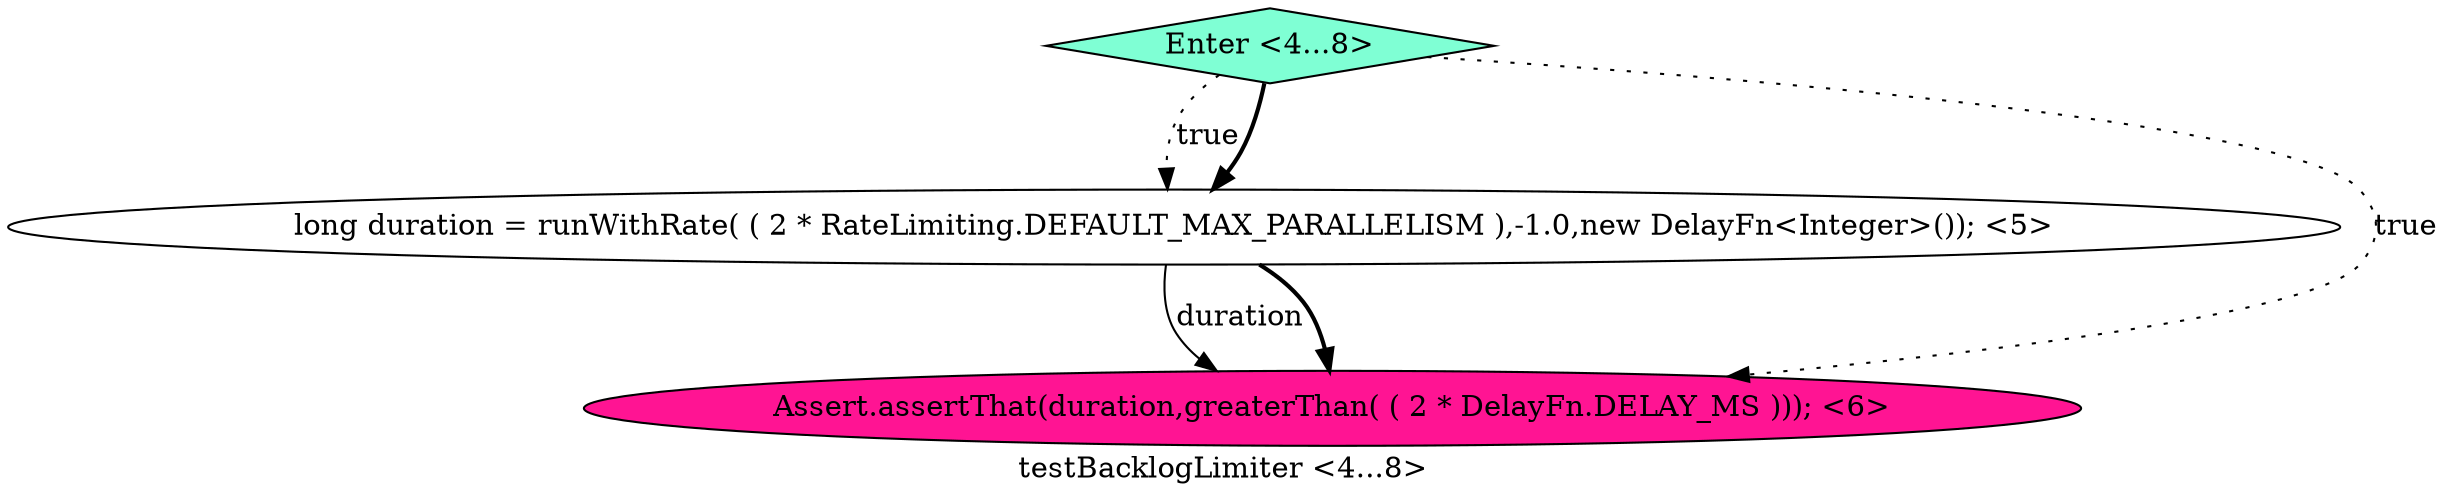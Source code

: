 digraph PDG {
label = "testBacklogLimiter <4...8>";
0.2 [style = filled, label = "Enter <4...8>", fillcolor = aquamarine, shape = diamond];
0.0 [style = filled, label = "long duration = runWithRate( ( 2 * RateLimiting.DEFAULT_MAX_PARALLELISM ),-1.0,new DelayFn<Integer>()); <5>", fillcolor = white, shape = ellipse];
0.1 [style = filled, label = "Assert.assertThat(duration,greaterThan( ( 2 * DelayFn.DELAY_MS ))); <6>", fillcolor = deeppink, shape = ellipse];
0.0 -> 0.1 [style = solid, label="duration"];
0.0 -> 0.1 [style = bold, label=""];
0.2 -> 0.0 [style = dotted, label="true"];
0.2 -> 0.0 [style = bold, label=""];
0.2 -> 0.1 [style = dotted, label="true"];
}
